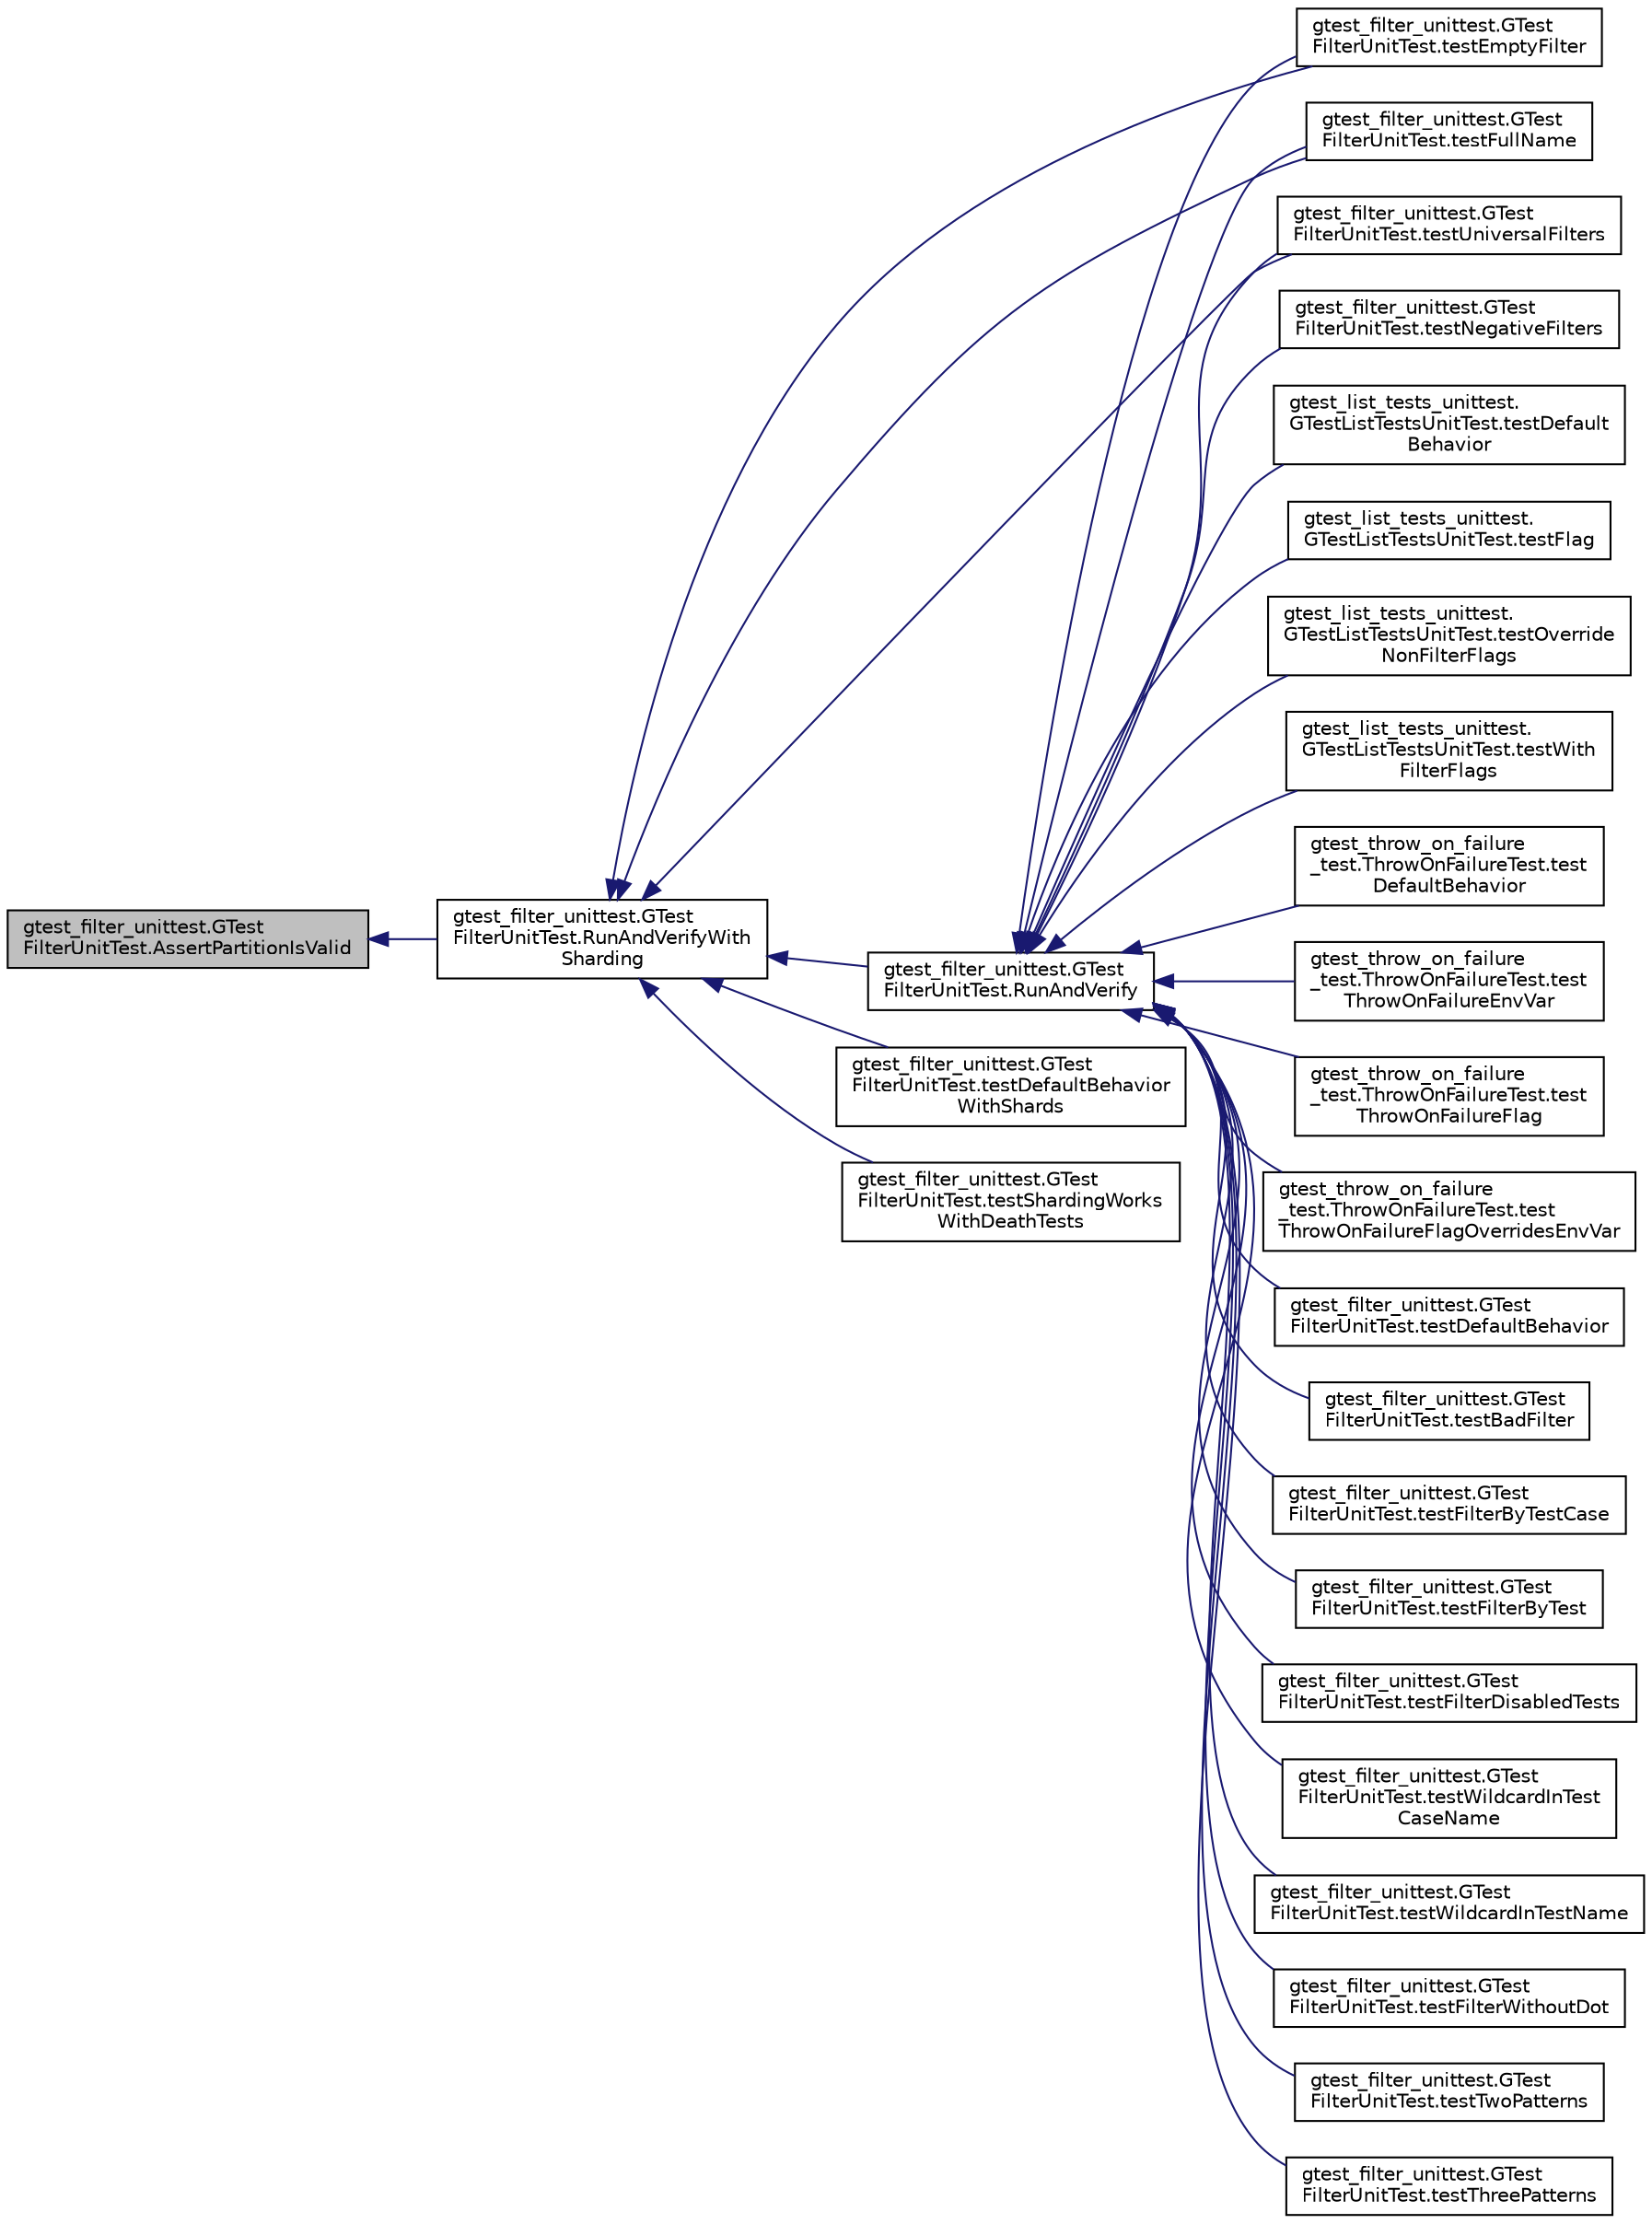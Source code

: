 digraph "gtest_filter_unittest.GTestFilterUnitTest.AssertPartitionIsValid"
{
  edge [fontname="Helvetica",fontsize="10",labelfontname="Helvetica",labelfontsize="10"];
  node [fontname="Helvetica",fontsize="10",shape=record];
  rankdir="LR";
  Node30 [label="gtest_filter_unittest.GTest\lFilterUnitTest.AssertPartitionIsValid",height=0.2,width=0.4,color="black", fillcolor="grey75", style="filled", fontcolor="black"];
  Node30 -> Node31 [dir="back",color="midnightblue",fontsize="10",style="solid",fontname="Helvetica"];
  Node31 [label="gtest_filter_unittest.GTest\lFilterUnitTest.RunAndVerifyWith\lSharding",height=0.2,width=0.4,color="black", fillcolor="white", style="filled",URL="$d8/d2d/classgtest__filter__unittest_1_1_g_test_filter_unit_test.html#a2022ed99e18a6e5afd1023b9dd19d6e0"];
  Node31 -> Node32 [dir="back",color="midnightblue",fontsize="10",style="solid",fontname="Helvetica"];
  Node32 [label="gtest_filter_unittest.GTest\lFilterUnitTest.RunAndVerify",height=0.2,width=0.4,color="black", fillcolor="white", style="filled",URL="$d8/d2d/classgtest__filter__unittest_1_1_g_test_filter_unit_test.html#acf341ed9a265b346a050afa9a9a85c65"];
  Node32 -> Node33 [dir="back",color="midnightblue",fontsize="10",style="solid",fontname="Helvetica"];
  Node33 [label="gtest_filter_unittest.GTest\lFilterUnitTest.testDefaultBehavior",height=0.2,width=0.4,color="black", fillcolor="white", style="filled",URL="$d8/d2d/classgtest__filter__unittest_1_1_g_test_filter_unit_test.html#adef3a9b539c73bda785a631a5aac424f"];
  Node32 -> Node34 [dir="back",color="midnightblue",fontsize="10",style="solid",fontname="Helvetica"];
  Node34 [label="gtest_filter_unittest.GTest\lFilterUnitTest.testEmptyFilter",height=0.2,width=0.4,color="black", fillcolor="white", style="filled",URL="$d8/d2d/classgtest__filter__unittest_1_1_g_test_filter_unit_test.html#afce65847b463ec5bca4458e9348d9a9f"];
  Node32 -> Node35 [dir="back",color="midnightblue",fontsize="10",style="solid",fontname="Helvetica"];
  Node35 [label="gtest_filter_unittest.GTest\lFilterUnitTest.testBadFilter",height=0.2,width=0.4,color="black", fillcolor="white", style="filled",URL="$d8/d2d/classgtest__filter__unittest_1_1_g_test_filter_unit_test.html#a2456062c177350a53244aea030aaf617"];
  Node32 -> Node36 [dir="back",color="midnightblue",fontsize="10",style="solid",fontname="Helvetica"];
  Node36 [label="gtest_filter_unittest.GTest\lFilterUnitTest.testFullName",height=0.2,width=0.4,color="black", fillcolor="white", style="filled",URL="$d8/d2d/classgtest__filter__unittest_1_1_g_test_filter_unit_test.html#a336d9203e26493bae11fbb514af38a6b"];
  Node32 -> Node37 [dir="back",color="midnightblue",fontsize="10",style="solid",fontname="Helvetica"];
  Node37 [label="gtest_filter_unittest.GTest\lFilterUnitTest.testUniversalFilters",height=0.2,width=0.4,color="black", fillcolor="white", style="filled",URL="$d8/d2d/classgtest__filter__unittest_1_1_g_test_filter_unit_test.html#ae9da48a79483e22e3f986e57de0dee37"];
  Node32 -> Node38 [dir="back",color="midnightblue",fontsize="10",style="solid",fontname="Helvetica"];
  Node38 [label="gtest_filter_unittest.GTest\lFilterUnitTest.testFilterByTestCase",height=0.2,width=0.4,color="black", fillcolor="white", style="filled",URL="$d8/d2d/classgtest__filter__unittest_1_1_g_test_filter_unit_test.html#ac59206c94324afdc09adbe5853856174"];
  Node32 -> Node39 [dir="back",color="midnightblue",fontsize="10",style="solid",fontname="Helvetica"];
  Node39 [label="gtest_filter_unittest.GTest\lFilterUnitTest.testFilterByTest",height=0.2,width=0.4,color="black", fillcolor="white", style="filled",URL="$d8/d2d/classgtest__filter__unittest_1_1_g_test_filter_unit_test.html#aaea691324a6c0765403b26a895702a63"];
  Node32 -> Node40 [dir="back",color="midnightblue",fontsize="10",style="solid",fontname="Helvetica"];
  Node40 [label="gtest_filter_unittest.GTest\lFilterUnitTest.testFilterDisabledTests",height=0.2,width=0.4,color="black", fillcolor="white", style="filled",URL="$d8/d2d/classgtest__filter__unittest_1_1_g_test_filter_unit_test.html#a6d962adae2ee2697b3b92e84b60a795a"];
  Node32 -> Node41 [dir="back",color="midnightblue",fontsize="10",style="solid",fontname="Helvetica"];
  Node41 [label="gtest_filter_unittest.GTest\lFilterUnitTest.testWildcardInTest\lCaseName",height=0.2,width=0.4,color="black", fillcolor="white", style="filled",URL="$d8/d2d/classgtest__filter__unittest_1_1_g_test_filter_unit_test.html#af855132606c1fa02fb765e8619108114"];
  Node32 -> Node42 [dir="back",color="midnightblue",fontsize="10",style="solid",fontname="Helvetica"];
  Node42 [label="gtest_filter_unittest.GTest\lFilterUnitTest.testWildcardInTestName",height=0.2,width=0.4,color="black", fillcolor="white", style="filled",URL="$d8/d2d/classgtest__filter__unittest_1_1_g_test_filter_unit_test.html#a9b1e6b35e158d7c6d11b8f4d2cb600cb"];
  Node32 -> Node43 [dir="back",color="midnightblue",fontsize="10",style="solid",fontname="Helvetica"];
  Node43 [label="gtest_filter_unittest.GTest\lFilterUnitTest.testFilterWithoutDot",height=0.2,width=0.4,color="black", fillcolor="white", style="filled",URL="$d8/d2d/classgtest__filter__unittest_1_1_g_test_filter_unit_test.html#a874aea28690300d8c0dc0910304f7ab2"];
  Node32 -> Node44 [dir="back",color="midnightblue",fontsize="10",style="solid",fontname="Helvetica"];
  Node44 [label="gtest_filter_unittest.GTest\lFilterUnitTest.testTwoPatterns",height=0.2,width=0.4,color="black", fillcolor="white", style="filled",URL="$d8/d2d/classgtest__filter__unittest_1_1_g_test_filter_unit_test.html#a2563885e647205586b135c5ead55e6ab"];
  Node32 -> Node45 [dir="back",color="midnightblue",fontsize="10",style="solid",fontname="Helvetica"];
  Node45 [label="gtest_filter_unittest.GTest\lFilterUnitTest.testThreePatterns",height=0.2,width=0.4,color="black", fillcolor="white", style="filled",URL="$d8/d2d/classgtest__filter__unittest_1_1_g_test_filter_unit_test.html#af4858e153245f0974632fd36dc1dd804"];
  Node32 -> Node46 [dir="back",color="midnightblue",fontsize="10",style="solid",fontname="Helvetica"];
  Node46 [label="gtest_filter_unittest.GTest\lFilterUnitTest.testNegativeFilters",height=0.2,width=0.4,color="black", fillcolor="white", style="filled",URL="$d8/d2d/classgtest__filter__unittest_1_1_g_test_filter_unit_test.html#aff878809d524797f62e2fe38bbfcc8da"];
  Node32 -> Node47 [dir="back",color="midnightblue",fontsize="10",style="solid",fontname="Helvetica"];
  Node47 [label="gtest_list_tests_unittest.\lGTestListTestsUnitTest.testDefault\lBehavior",height=0.2,width=0.4,color="black", fillcolor="white", style="filled",URL="$db/dc0/classgtest__list__tests__unittest_1_1_g_test_list_tests_unit_test.html#a4168d086b7ec31f86ab548b6fd79b27e"];
  Node32 -> Node48 [dir="back",color="midnightblue",fontsize="10",style="solid",fontname="Helvetica"];
  Node48 [label="gtest_list_tests_unittest.\lGTestListTestsUnitTest.testFlag",height=0.2,width=0.4,color="black", fillcolor="white", style="filled",URL="$db/dc0/classgtest__list__tests__unittest_1_1_g_test_list_tests_unit_test.html#a6d3e8738bd4b7494867cac464d342944"];
  Node32 -> Node49 [dir="back",color="midnightblue",fontsize="10",style="solid",fontname="Helvetica"];
  Node49 [label="gtest_list_tests_unittest.\lGTestListTestsUnitTest.testOverride\lNonFilterFlags",height=0.2,width=0.4,color="black", fillcolor="white", style="filled",URL="$db/dc0/classgtest__list__tests__unittest_1_1_g_test_list_tests_unit_test.html#ae1ccba3f21c8e25968834607f7db2b10"];
  Node32 -> Node50 [dir="back",color="midnightblue",fontsize="10",style="solid",fontname="Helvetica"];
  Node50 [label="gtest_list_tests_unittest.\lGTestListTestsUnitTest.testWith\lFilterFlags",height=0.2,width=0.4,color="black", fillcolor="white", style="filled",URL="$db/dc0/classgtest__list__tests__unittest_1_1_g_test_list_tests_unit_test.html#ac5bef6c9fb78b8eef84427de811fd70f"];
  Node32 -> Node51 [dir="back",color="midnightblue",fontsize="10",style="solid",fontname="Helvetica"];
  Node51 [label="gtest_throw_on_failure\l_test.ThrowOnFailureTest.test\lDefaultBehavior",height=0.2,width=0.4,color="black", fillcolor="white", style="filled",URL="$d7/d79/classgtest__throw__on__failure__test_1_1_throw_on_failure_test.html#a596d5e2dbeb51751a6fb6d3852fdd54a"];
  Node32 -> Node52 [dir="back",color="midnightblue",fontsize="10",style="solid",fontname="Helvetica"];
  Node52 [label="gtest_throw_on_failure\l_test.ThrowOnFailureTest.test\lThrowOnFailureEnvVar",height=0.2,width=0.4,color="black", fillcolor="white", style="filled",URL="$d7/d79/classgtest__throw__on__failure__test_1_1_throw_on_failure_test.html#af1cecdf19bf8ff7261e9f832c4d1b3ad"];
  Node32 -> Node53 [dir="back",color="midnightblue",fontsize="10",style="solid",fontname="Helvetica"];
  Node53 [label="gtest_throw_on_failure\l_test.ThrowOnFailureTest.test\lThrowOnFailureFlag",height=0.2,width=0.4,color="black", fillcolor="white", style="filled",URL="$d7/d79/classgtest__throw__on__failure__test_1_1_throw_on_failure_test.html#ae1383974161c2d1dc8b5e74ebc12db38"];
  Node32 -> Node54 [dir="back",color="midnightblue",fontsize="10",style="solid",fontname="Helvetica"];
  Node54 [label="gtest_throw_on_failure\l_test.ThrowOnFailureTest.test\lThrowOnFailureFlagOverridesEnvVar",height=0.2,width=0.4,color="black", fillcolor="white", style="filled",URL="$d7/d79/classgtest__throw__on__failure__test_1_1_throw_on_failure_test.html#ab63f8f491aeaaa04ba3fc7ae3bca6de8"];
  Node31 -> Node55 [dir="back",color="midnightblue",fontsize="10",style="solid",fontname="Helvetica"];
  Node55 [label="gtest_filter_unittest.GTest\lFilterUnitTest.testDefaultBehavior\lWithShards",height=0.2,width=0.4,color="black", fillcolor="white", style="filled",URL="$d8/d2d/classgtest__filter__unittest_1_1_g_test_filter_unit_test.html#a8d5ad564f41c052864a3957a71daa535"];
  Node31 -> Node34 [dir="back",color="midnightblue",fontsize="10",style="solid",fontname="Helvetica"];
  Node31 -> Node36 [dir="back",color="midnightblue",fontsize="10",style="solid",fontname="Helvetica"];
  Node31 -> Node37 [dir="back",color="midnightblue",fontsize="10",style="solid",fontname="Helvetica"];
  Node31 -> Node56 [dir="back",color="midnightblue",fontsize="10",style="solid",fontname="Helvetica"];
  Node56 [label="gtest_filter_unittest.GTest\lFilterUnitTest.testShardingWorks\lWithDeathTests",height=0.2,width=0.4,color="black", fillcolor="white", style="filled",URL="$d8/d2d/classgtest__filter__unittest_1_1_g_test_filter_unit_test.html#a4b4f7428d9219dff5960968477927626"];
}
